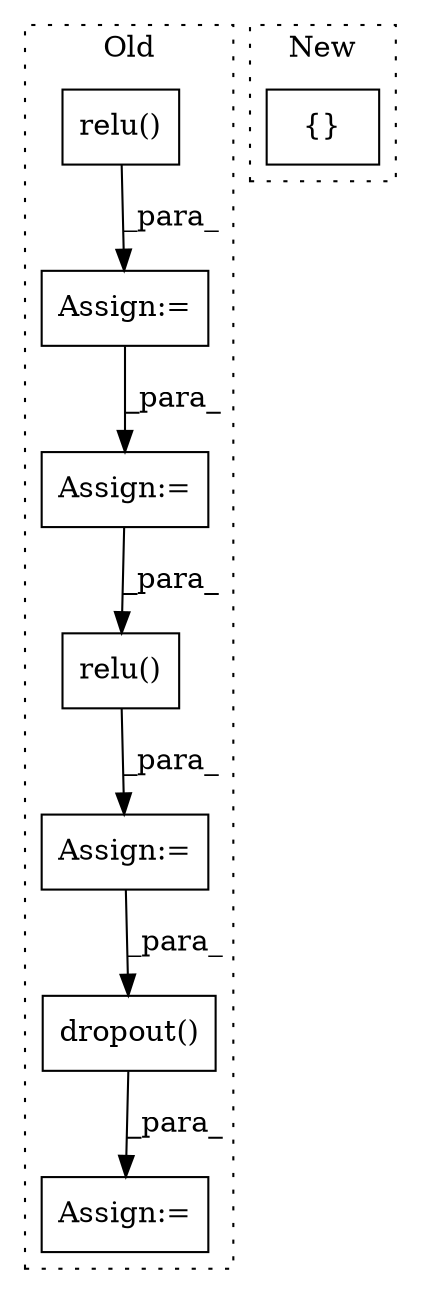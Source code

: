 digraph G {
subgraph cluster0 {
1 [label="dropout()" a="75" s="2183,2197" l="13,1" shape="box"];
3 [label="relu()" a="75" s="2085,2106" l="10,1" shape="box"];
4 [label="Assign:=" a="68" s="2117" l="3" shape="box"];
5 [label="relu()" a="75" s="2148,2169" l="10,1" shape="box"];
6 [label="Assign:=" a="68" s="2214" l="3" shape="box"];
7 [label="Assign:=" a="68" s="2082" l="3" shape="box"];
8 [label="Assign:=" a="68" s="2145" l="3" shape="box"];
label = "Old";
style="dotted";
}
subgraph cluster1 {
2 [label="{}" a="59" s="1298,1298" l="2,1" shape="box"];
label = "New";
style="dotted";
}
1 -> 6 [label="_para_"];
3 -> 7 [label="_para_"];
4 -> 5 [label="_para_"];
5 -> 8 [label="_para_"];
7 -> 4 [label="_para_"];
8 -> 1 [label="_para_"];
}